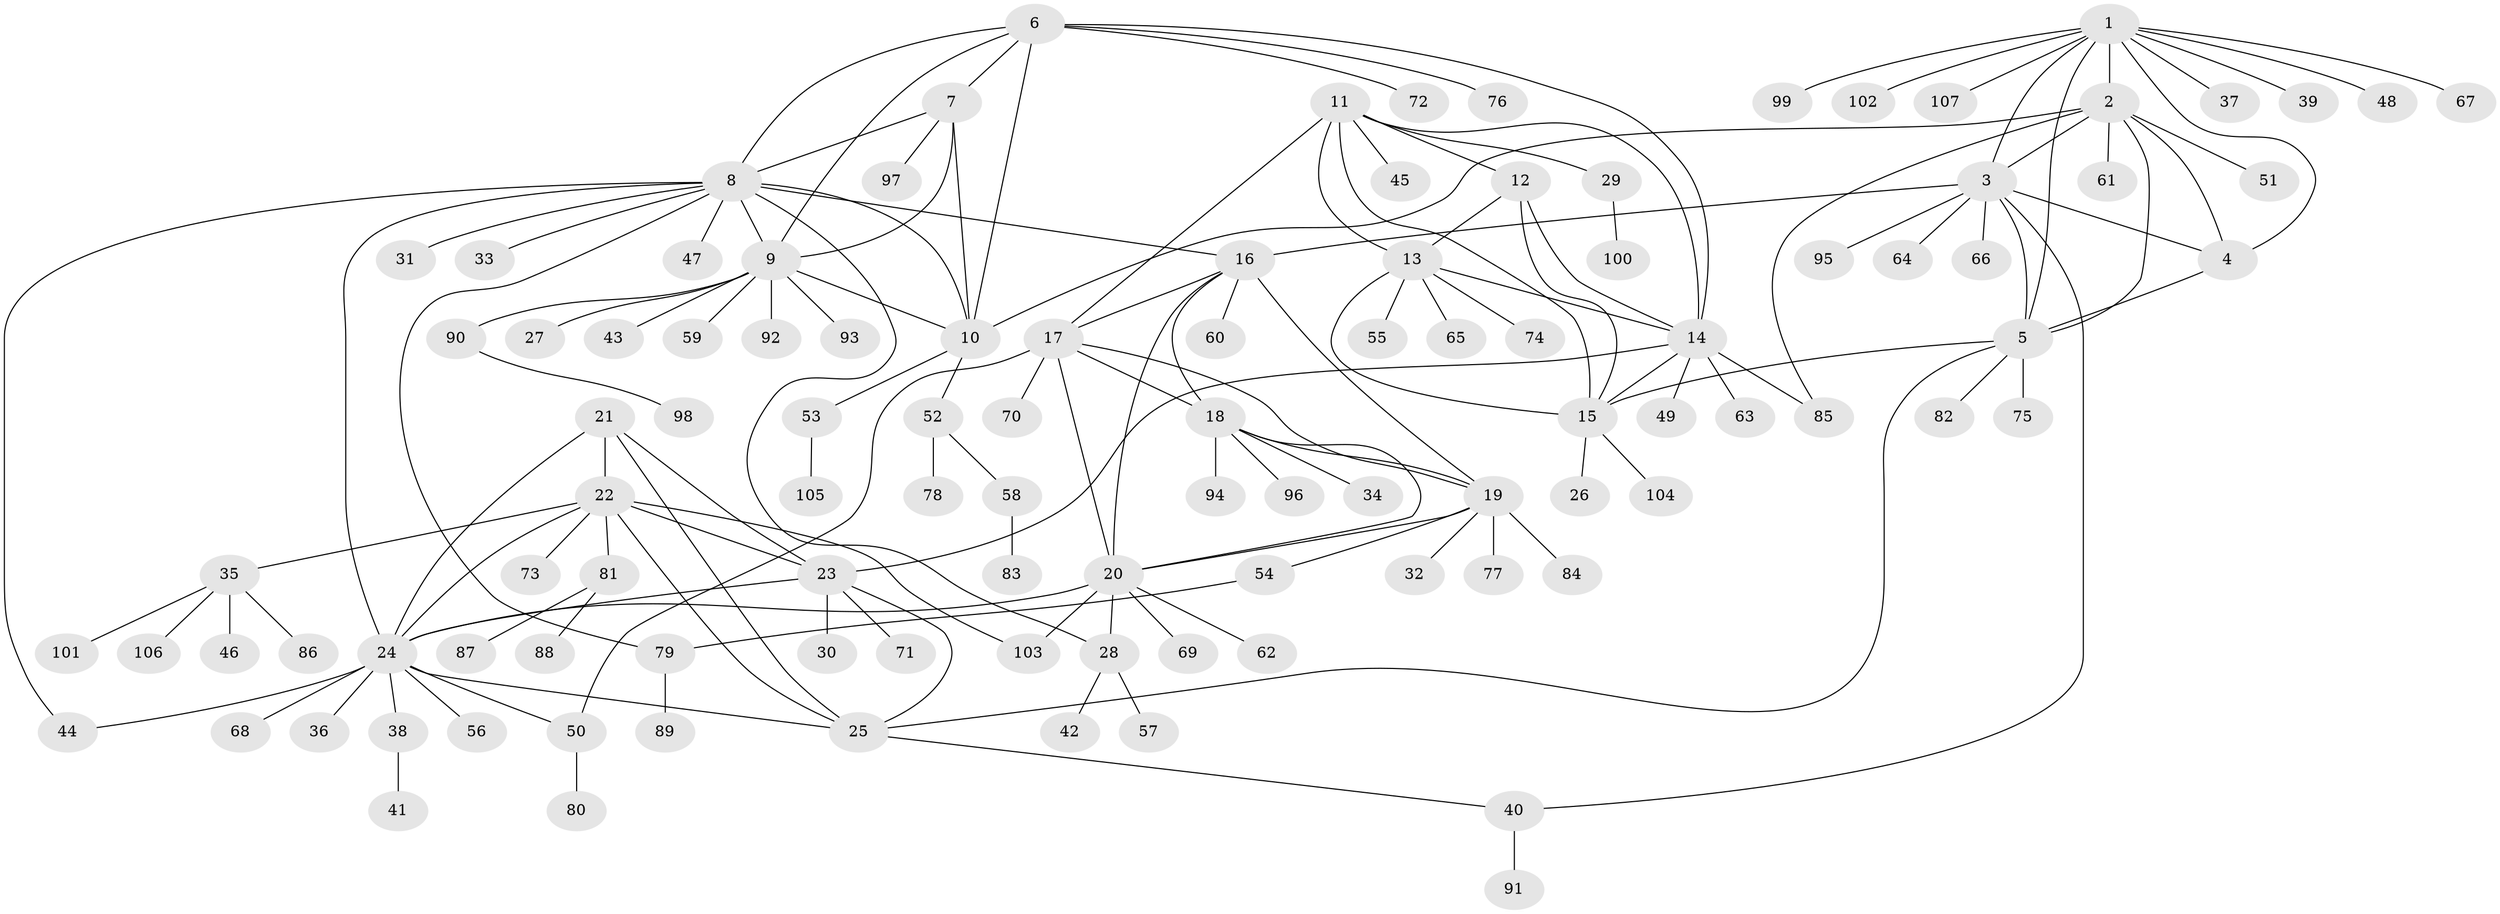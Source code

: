 // coarse degree distribution, {4: 0.07407407407407407, 7: 0.09259259259259259, 6: 0.09259259259259259, 9: 0.037037037037037035, 5: 0.1111111111111111, 8: 0.018518518518518517, 1: 0.37037037037037035, 3: 0.018518518518518517, 2: 0.18518518518518517}
// Generated by graph-tools (version 1.1) at 2025/52/03/04/25 22:52:48]
// undirected, 107 vertices, 149 edges
graph export_dot {
  node [color=gray90,style=filled];
  1;
  2;
  3;
  4;
  5;
  6;
  7;
  8;
  9;
  10;
  11;
  12;
  13;
  14;
  15;
  16;
  17;
  18;
  19;
  20;
  21;
  22;
  23;
  24;
  25;
  26;
  27;
  28;
  29;
  30;
  31;
  32;
  33;
  34;
  35;
  36;
  37;
  38;
  39;
  40;
  41;
  42;
  43;
  44;
  45;
  46;
  47;
  48;
  49;
  50;
  51;
  52;
  53;
  54;
  55;
  56;
  57;
  58;
  59;
  60;
  61;
  62;
  63;
  64;
  65;
  66;
  67;
  68;
  69;
  70;
  71;
  72;
  73;
  74;
  75;
  76;
  77;
  78;
  79;
  80;
  81;
  82;
  83;
  84;
  85;
  86;
  87;
  88;
  89;
  90;
  91;
  92;
  93;
  94;
  95;
  96;
  97;
  98;
  99;
  100;
  101;
  102;
  103;
  104;
  105;
  106;
  107;
  1 -- 2;
  1 -- 3;
  1 -- 4;
  1 -- 5;
  1 -- 37;
  1 -- 39;
  1 -- 48;
  1 -- 67;
  1 -- 99;
  1 -- 102;
  1 -- 107;
  2 -- 3;
  2 -- 4;
  2 -- 5;
  2 -- 10;
  2 -- 51;
  2 -- 61;
  2 -- 85;
  3 -- 4;
  3 -- 5;
  3 -- 16;
  3 -- 40;
  3 -- 64;
  3 -- 66;
  3 -- 95;
  4 -- 5;
  5 -- 15;
  5 -- 25;
  5 -- 75;
  5 -- 82;
  6 -- 7;
  6 -- 8;
  6 -- 9;
  6 -- 10;
  6 -- 14;
  6 -- 72;
  6 -- 76;
  7 -- 8;
  7 -- 9;
  7 -- 10;
  7 -- 97;
  8 -- 9;
  8 -- 10;
  8 -- 16;
  8 -- 24;
  8 -- 28;
  8 -- 31;
  8 -- 33;
  8 -- 44;
  8 -- 47;
  8 -- 79;
  9 -- 10;
  9 -- 27;
  9 -- 43;
  9 -- 59;
  9 -- 90;
  9 -- 92;
  9 -- 93;
  10 -- 52;
  10 -- 53;
  11 -- 12;
  11 -- 13;
  11 -- 14;
  11 -- 15;
  11 -- 17;
  11 -- 29;
  11 -- 45;
  12 -- 13;
  12 -- 14;
  12 -- 15;
  13 -- 14;
  13 -- 15;
  13 -- 55;
  13 -- 65;
  13 -- 74;
  14 -- 15;
  14 -- 23;
  14 -- 49;
  14 -- 63;
  14 -- 85;
  15 -- 26;
  15 -- 104;
  16 -- 17;
  16 -- 18;
  16 -- 19;
  16 -- 20;
  16 -- 60;
  17 -- 18;
  17 -- 19;
  17 -- 20;
  17 -- 50;
  17 -- 70;
  18 -- 19;
  18 -- 20;
  18 -- 34;
  18 -- 94;
  18 -- 96;
  19 -- 20;
  19 -- 32;
  19 -- 54;
  19 -- 77;
  19 -- 84;
  20 -- 24;
  20 -- 28;
  20 -- 62;
  20 -- 69;
  20 -- 103;
  21 -- 22;
  21 -- 23;
  21 -- 24;
  21 -- 25;
  22 -- 23;
  22 -- 24;
  22 -- 25;
  22 -- 35;
  22 -- 73;
  22 -- 81;
  22 -- 103;
  23 -- 24;
  23 -- 25;
  23 -- 30;
  23 -- 71;
  24 -- 25;
  24 -- 36;
  24 -- 38;
  24 -- 44;
  24 -- 50;
  24 -- 56;
  24 -- 68;
  25 -- 40;
  28 -- 42;
  28 -- 57;
  29 -- 100;
  35 -- 46;
  35 -- 86;
  35 -- 101;
  35 -- 106;
  38 -- 41;
  40 -- 91;
  50 -- 80;
  52 -- 58;
  52 -- 78;
  53 -- 105;
  54 -- 79;
  58 -- 83;
  79 -- 89;
  81 -- 87;
  81 -- 88;
  90 -- 98;
}
